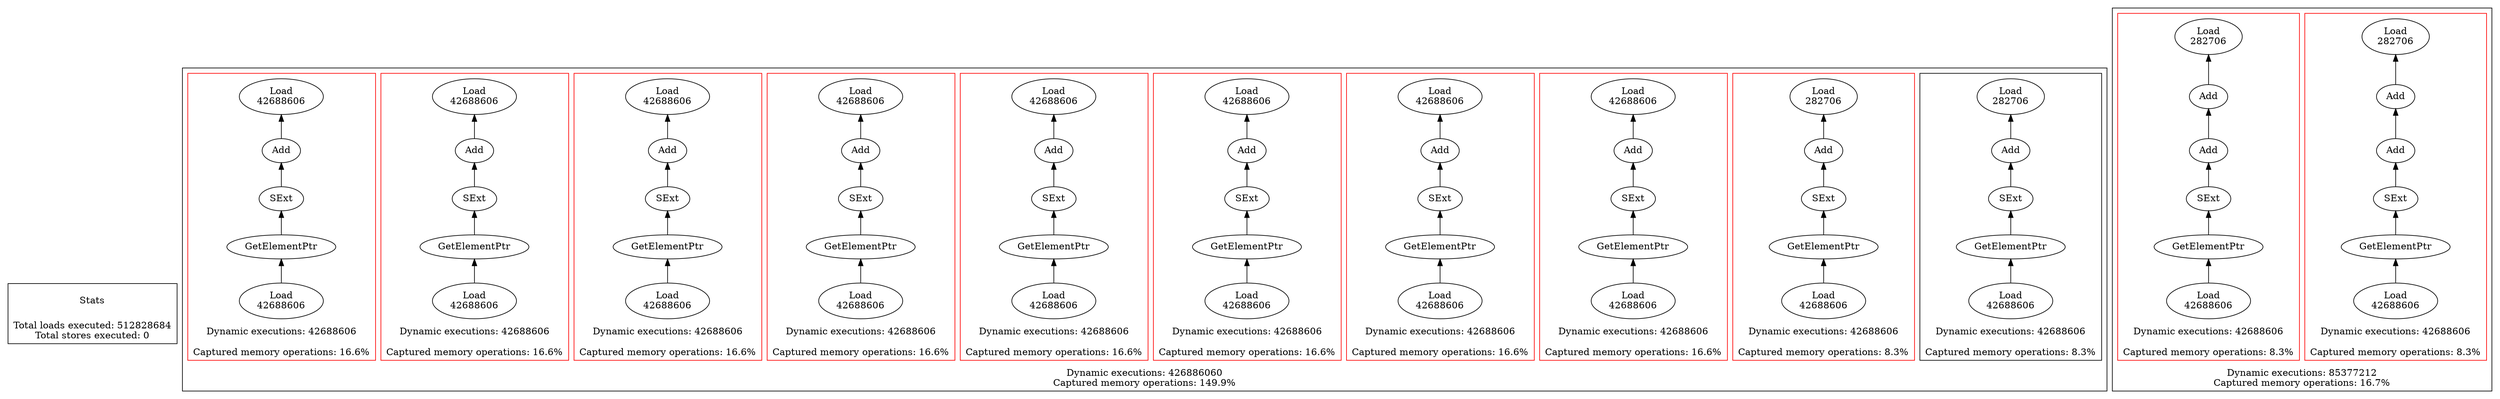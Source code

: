 strict digraph {
rankdir=BT
subgraph {
Stats [shape=plaintext]
cluster=true
label="Total loads executed: 512828684\nTotal stores executed: 0"
}
subgraph {
subgraph {
"0_0_34" [label="Add"]
"0_0_25" [label="Load\n282706"]
"0_0_34" -> "0_0_25"
"0_0_36" [label="GetElementPtr"]
"0_0_35" [label="SExt"]
"0_0_36" -> "0_0_35"
{
rank=min
"0_0_37" [label="Load\n42688606"]
}
"0_0_37" -> "0_0_36"
"0_0_35" -> "0_0_34"
cluster=true
label="Dynamic executions: 42688606\n\nCaptured memory operations: 8.3%"
}
subgraph {
"0_1_44" [label="Add"]
"0_1_26" [label="Load\n282706"]
"0_1_44" -> "0_1_26"
"0_1_45" [label="SExt"]
"0_1_45" -> "0_1_44"
{
rank=min
"0_1_47" [label="Load\n42688606"]
}
"0_1_46" [label="GetElementPtr"]
"0_1_47" -> "0_1_46"
"0_1_46" -> "0_1_45"
cluster=true
label="Dynamic executions: 42688606\n\nCaptured memory operations: 8.3%"
color=red
}
subgraph {
"0_2_54" [label="SExt"]
"0_2_38" [label="Add"]
"0_2_54" -> "0_2_38"
"0_2_37" [label="Load\n42688606"]
"0_2_38" -> "0_2_37"
{
rank=min
"0_2_56" [label="Load\n42688606"]
}
"0_2_55" [label="GetElementPtr"]
"0_2_56" -> "0_2_55"
"0_2_55" -> "0_2_54"
cluster=true
label="Dynamic executions: 42688606\n\nCaptured memory operations: 16.6%"
color=red
}
subgraph {
"0_3_65" [label="SExt"]
"0_3_48" [label="Add"]
"0_3_65" -> "0_3_48"
"0_3_66" [label="GetElementPtr"]
"0_3_66" -> "0_3_65"
{
rank=min
"0_3_67" [label="Load\n42688606"]
}
"0_3_67" -> "0_3_66"
"0_3_47" [label="Load\n42688606"]
"0_3_48" -> "0_3_47"
cluster=true
label="Dynamic executions: 42688606\n\nCaptured memory operations: 16.6%"
color=red
}
subgraph {
"0_4_43" [label="Add"]
"0_4_42" [label="Load\n42688606"]
"0_4_43" -> "0_4_42"
"0_4_76" [label="SExt"]
"0_4_76" -> "0_4_43"
"0_4_77" [label="GetElementPtr"]
"0_4_77" -> "0_4_76"
{
rank=min
"0_4_78" [label="Load\n42688606"]
}
"0_4_78" -> "0_4_77"
cluster=true
label="Dynamic executions: 42688606\n\nCaptured memory operations: 16.6%"
color=red
}
subgraph {
"0_5_88" [label="SExt"]
"0_5_53" [label="Add"]
"0_5_88" -> "0_5_53"
{
rank=min
"0_5_90" [label="Load\n42688606"]
}
"0_5_89" [label="GetElementPtr"]
"0_5_90" -> "0_5_89"
"0_5_52" [label="Load\n42688606"]
"0_5_53" -> "0_5_52"
"0_5_89" -> "0_5_88"
cluster=true
label="Dynamic executions: 42688606\n\nCaptured memory operations: 16.6%"
color=red
}
subgraph {
"0_6_101" [label="GetElementPtr"]
"0_6_100" [label="SExt"]
"0_6_101" -> "0_6_100"
"0_6_99" [label="Add"]
"0_6_37" [label="Load\n42688606"]
"0_6_99" -> "0_6_37"
"0_6_100" -> "0_6_99"
{
rank=min
"0_6_102" [label="Load\n42688606"]
}
"0_6_102" -> "0_6_101"
cluster=true
label="Dynamic executions: 42688606\n\nCaptured memory operations: 16.6%"
color=red
}
subgraph {
"0_7_113" [label="GetElementPtr"]
"0_7_112" [label="SExt"]
"0_7_113" -> "0_7_112"
"0_7_111" [label="Add"]
"0_7_47" [label="Load\n42688606"]
"0_7_111" -> "0_7_47"
"0_7_112" -> "0_7_111"
{
rank=min
"0_7_114" [label="Load\n42688606"]
}
"0_7_114" -> "0_7_113"
cluster=true
label="Dynamic executions: 42688606\n\nCaptured memory operations: 16.6%"
color=red
}
subgraph {
"0_8_123" [label="Add"]
"0_8_42" [label="Load\n42688606"]
"0_8_123" -> "0_8_42"
"0_8_124" [label="SExt"]
"0_8_124" -> "0_8_123"
"0_8_125" [label="GetElementPtr"]
"0_8_125" -> "0_8_124"
{
rank=min
"0_8_126" [label="Load\n42688606"]
}
"0_8_126" -> "0_8_125"
cluster=true
label="Dynamic executions: 42688606\n\nCaptured memory operations: 16.6%"
color=red
}
subgraph {
"0_9_137" [label="GetElementPtr"]
"0_9_136" [label="SExt"]
"0_9_137" -> "0_9_136"
{
rank=min
"0_9_138" [label="Load\n42688606"]
}
"0_9_138" -> "0_9_137"
"0_9_135" [label="Add"]
"0_9_136" -> "0_9_135"
"0_9_52" [label="Load\n42688606"]
"0_9_135" -> "0_9_52"
cluster=true
label="Dynamic executions: 42688606\n\nCaptured memory operations: 16.6%"
color=red
}
cluster=true
label="Dynamic executions: 426886060\nCaptured memory operations: 149.9%"
}
subgraph {
subgraph {
"1_0_34" [label="Add"]
"1_0_25" [label="Load\n282706"]
"1_0_34" -> "1_0_25"
"1_0_41" [label="GetElementPtr"]
"1_0_40" [label="SExt"]
"1_0_41" -> "1_0_40"
"1_0_39" [label="Add"]
"1_0_39" -> "1_0_34"
"1_0_40" -> "1_0_39"
{
rank=min
"1_0_42" [label="Load\n42688606"]
}
"1_0_42" -> "1_0_41"
cluster=true
label="Dynamic executions: 42688606\n\nCaptured memory operations: 8.3%"
color=red
}
subgraph {
"1_1_44" [label="Add"]
"1_1_26" [label="Load\n282706"]
"1_1_44" -> "1_1_26"
"1_1_49" [label="Add"]
"1_1_49" -> "1_1_44"
"1_1_51" [label="GetElementPtr"]
"1_1_50" [label="SExt"]
"1_1_51" -> "1_1_50"
"1_1_50" -> "1_1_49"
{
rank=min
"1_1_52" [label="Load\n42688606"]
}
"1_1_52" -> "1_1_51"
cluster=true
label="Dynamic executions: 42688606\n\nCaptured memory operations: 8.3%"
color=red
}
cluster=true
label="Dynamic executions: 85377212\nCaptured memory operations: 16.7%"
}
}
